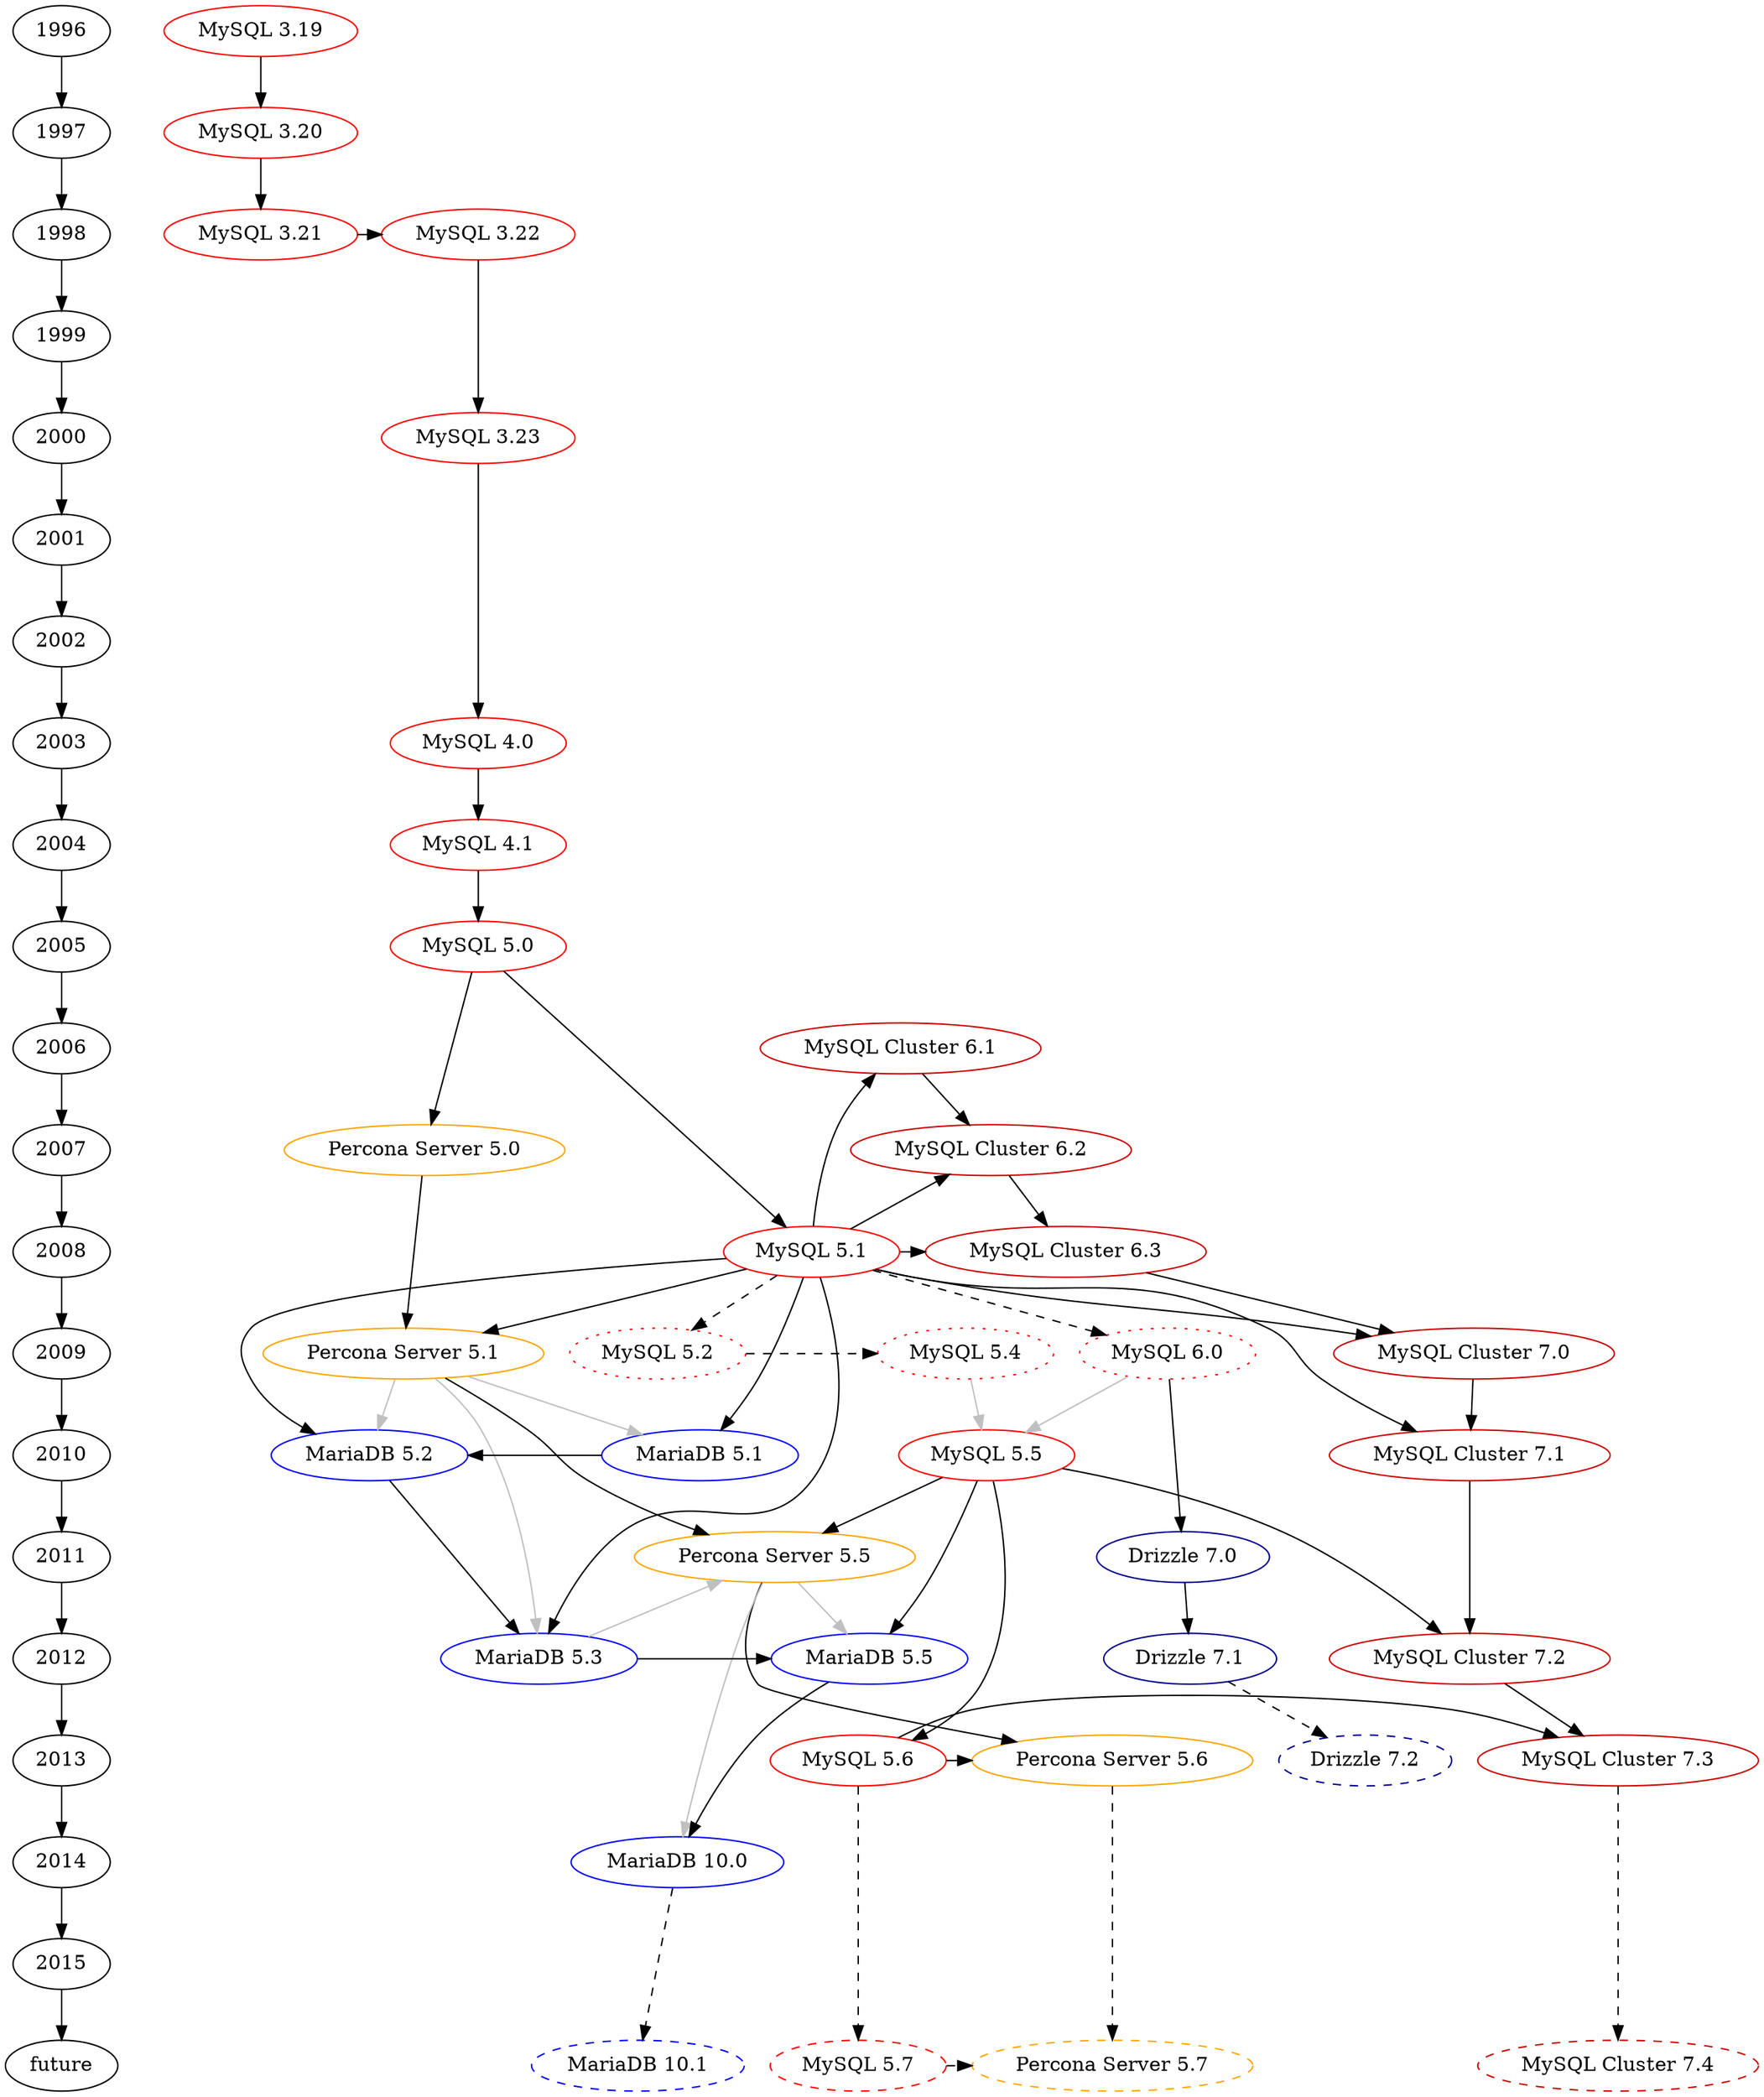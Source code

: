 digraph mysql_history_graph {
	/* Standards:
	   Non-GA: 		dashed
	   Abandoned: 		dotted 
	   Oracle MySQL: 	red
	   MySQL Cluster: 	red3
	   MariaDB: 		blue
	   Drizzle: 		blue4
	   Percona Server: 	orange
	*/

        "1996";
        "1997";
        "1998";
        "1999";
        "2000";
        "2001";
        "2002";
        "2003";
        "2004";
        "2005";
        "2006";
        "2007";
        "2008";
        "2009";
        "2010";
        "2011";
        "2012";
        "2013";
        "2014";
        "2015";
        "future";

        "1996" -> "1997" -> "1998" -> "1999" -> "2000";
        "2000" -> "2001" -> "2002" -> "2003" -> "2004" -> "2005";
        "2005" -> "2006" -> "2007" -> "2008" -> "2009" -> "2010";
        "2010" -> "2011" -> "2012" -> "2013" -> "2014" -> "2015";
        "2015" -> "future";

        /* The release date (GA date if possible) */
        {rank=same; "1996" "MySQL 3.19" }
        {rank=same; "1997" "MySQL 3.20" }
        {rank=same; "1998" "MySQL 3.21" "MySQL 3.22" }
        {rank=same; "1999" }
        {rank=same; "2000" "MySQL 3.23" }
        {rank=same; "2001" }
        {rank=same; "2002" }
        {rank=same; "2003" "MySQL 4.0" }
        {rank=same; "2004" "MySQL 4.1" }
        {rank=same; "2005" "MySQL 5.0" }
        {rank=same; "2006" "MySQL Cluster 6.1" }
        {rank=same; "2007" "MySQL Cluster 6.2" }
        {rank=same; "2008" "MySQL 5.1" "MySQL Cluster 6.3" }
        {rank=same; "2009" "MySQL 6.0" "MySQL 5.2" "MySQL 5.4" "Percona Server 5.1" "MySQL Cluster 7.0"}
        {rank=same; "2010" "MySQL 5.5" "MySQL Cluster 7.1" "MariaDB 5.1" "MariaDB 5.2" }
        {rank=same; "2011" "Percona Server 5.5" "Drizzle 7.0" }
        {rank=same; "2012" "MySQL Cluster 7.2" "Drizzle 7.1" "MariaDB 5.3" "MariaDB 5.5" }
        {rank=same; "2013" "MySQL 5.6" "Percona Server 5.6" "MySQL Cluster 7.3" "Drizzle 7.2" }
        {rank=same; "2014" "MariaDB 10.0" }
        {rank=same; "2015" }
        {rank=same; "future" "MariaDB 10.1" "MySQL 5.7" "MySQL Cluster 7.4" "Percona Server 5.7" }
        

	/* MySQL/Sun/Oracle MySQL GA */
	"MySQL 3.19" [color="red"];
	"MySQL 3.20" [color="red"];
	"MySQL 3.21" [color="red"];
	"MySQL 3.22" [color="red"];
	"MySQL 3.23" [color="red"];
	"MySQL 4.0" [color="red"];
	"MySQL 4.1" [color="red"];
	"MySQL 5.0" [color="red"];
	"MySQL 5.1" [color="red"];
	"MySQL 5.5" [color="red"];
	"MySQL 5.6" [color="red"];
	"MySQL 3.19" -> "MySQL 3.20";
	"MySQL 3.20" -> "MySQL 3.21";
	"MySQL 3.21" -> "MySQL 3.22";
	"MySQL 3.22" -> "MySQL 3.23";
	"MySQL 3.23" -> "MySQL 4.0";
	"MySQL 4.0" -> "MySQL 4.1";
	"MySQL 4.1" -> "MySQL 5.0";
	"MySQL 5.0" -> "MySQL 5.1";
	"MySQL 5.5" -> "MySQL 5.6";
	"MySQL 5.4" -> "MySQL 5.5" [color="grey"]; // InnoDB Scalability
	"MySQL 6.0" -> "MySQL 5.5" [color="grey"]; // Optimizer improvements

	/* MySQL/Sun/Oracle non-GA */	
	"MySQL 5.2" [color="red",style="dotted"];
	"MySQL 5.4" [color="red",style="dotted"];
	"MySQL 5.7" [color="red",style="dashed"];
	"MySQL 6.0" [color="red",style="dotted"];
	"MySQL 5.1" -> "MySQL 5.2" [style="dashed"];
	"MySQL 5.1" -> "MySQL 6.0" [style="dashed"];
	"MySQL 5.2" -> "MySQL 5.4" [style="dashed"];
	"MySQL 5.6" -> "MySQL 5.7" [style="dashed"];

	/* MySQL Cluster (NDB) */
	"MySQL Cluster 6.1" [color="red3"]
	"MySQL Cluster 6.2" [color="red3"]
	"MySQL Cluster 6.3" [color="red3"]
	"MySQL Cluster 7.0" [color="red3"]
	"MySQL Cluster 7.1" [color="red3"]
	"MySQL Cluster 7.2" [color="red3"]
	"MySQL Cluster 7.3"  [color="red3"]
	"MySQL Cluster 7.4"  [color="red3", style="dashed"]
	"MySQL 5.1" -> "MySQL Cluster 6.1";
	"MySQL Cluster 6.1" -> "MySQL Cluster 6.2";
	"MySQL 5.1" -> "MySQL Cluster 6.2";
	"MySQL 5.1" -> "MySQL Cluster 6.3";
	"MySQL Cluster 6.2" -> "MySQL Cluster 6.3";
	"MySQL 5.1" -> "MySQL Cluster 7.0";
	"MySQL Cluster 6.3" -> "MySQL Cluster 7.0";
	"MySQL 5.1" -> "MySQL Cluster 7.1";
	"MySQL Cluster 7.0" -> "MySQL Cluster 7.1";
	"MySQL 5.5" -> "MySQL Cluster 7.2";
	"MySQL Cluster 7.1" -> "MySQL Cluster 7.2";
	"MySQL 5.6" -> "MySQL Cluster 7.3";
	"MySQL Cluster 7.2" -> "MySQL Cluster 7.3";
	"MySQL Cluster 7.3" -> "MySQL Cluster 7.4" [style="dashed"];

	/* MariaDB */
	"MariaDB 5.1" [color="blue"];
	"MariaDB 5.2" [color="blue"];
	"MariaDB 5.3" [color="blue"];
	"MariaDB 5.5" [color="blue"];
	"MariaDB 10.0" [color="blue"];
	"MariaDB 10.1" [color="blue",style="dashed"];
	"MySQL 5.1" -> "MariaDB 5.1";
	"Percona Server 5.1" -> "MariaDB 5.1" [color="grey"]; // XtraDB
	"MySQL 5.1" -> "MariaDB 5.2";
	"MariaDB 5.1" -> "MariaDB 5.2";
	"Percona Server 5.1" -> "MariaDB 5.2" [color="grey"]; // XtraDB
	"MySQL 5.1" -> "MariaDB 5.3";
	"MariaDB 5.2" -> "MariaDB 5.3";
	"Percona Server 5.1" -> "MariaDB 5.3" [color="grey"]; // XtraDB
	"MySQL 5.5" -> "MariaDB 5.5";
	"MariaDB 5.3" -> "MariaDB 5.5";
	"Percona Server 5.5" -> "MariaDB 5.5" [color="grey"]; // XtraDB
	"MariaDB 5.5" -> "MariaDB 10.0";
	"Percona Server 5.5" -> "MariaDB 10.0" [color="grey"]; // XtraDB
	"MariaDB 10.0" -> "MariaDB 10.1" [style="dashed"];

	/* Percona Server */
	"Percona Server 5.0" [color="orange"];
	"Percona Server 5.1" [color="orange"];
	"Percona Server 5.5" [color="orange"];
	"Percona Server 5.6" [color="orange"];
	"Percona Server 5.7" [color="orange", style="dashed"];
	"MySQL 5.0" -> "Percona Server 5.0";
	"MySQL 5.1" -> "Percona Server 5.1";
	"Percona Server 5.0" -> "Percona Server 5.1";
	"MySQL 5.5" -> "Percona Server 5.5";
	"Percona Server 5.1" -> "Percona Server 5.5";
	"MariaDB 5.3" -> "Percona Server 5.5" [color="grey"]; // group commit
	"MySQL 5.6" -> "Percona Server 5.6";
	"Percona Server 5.5" -> "Percona Server 5.6";
	"MySQL 5.7" -> "Percona Server 5.7" [style="dashed"];
	"Percona Server 5.6" -> "Percona Server 5.7" [style="dashed"];

	/* Drizzle */
	"Drizzle 7.0" [color="blue4"];
	"Drizzle 7.1" [color="blue4"];
	"Drizzle 7.2" [color="blue4", style="dashed"];
	"MySQL 6.0" -> "Drizzle 7.0";
	"Drizzle 7.0" -> "Drizzle 7.1";
	"Drizzle 7.1" -> "Drizzle 7.2" [style="dashed"];
}
